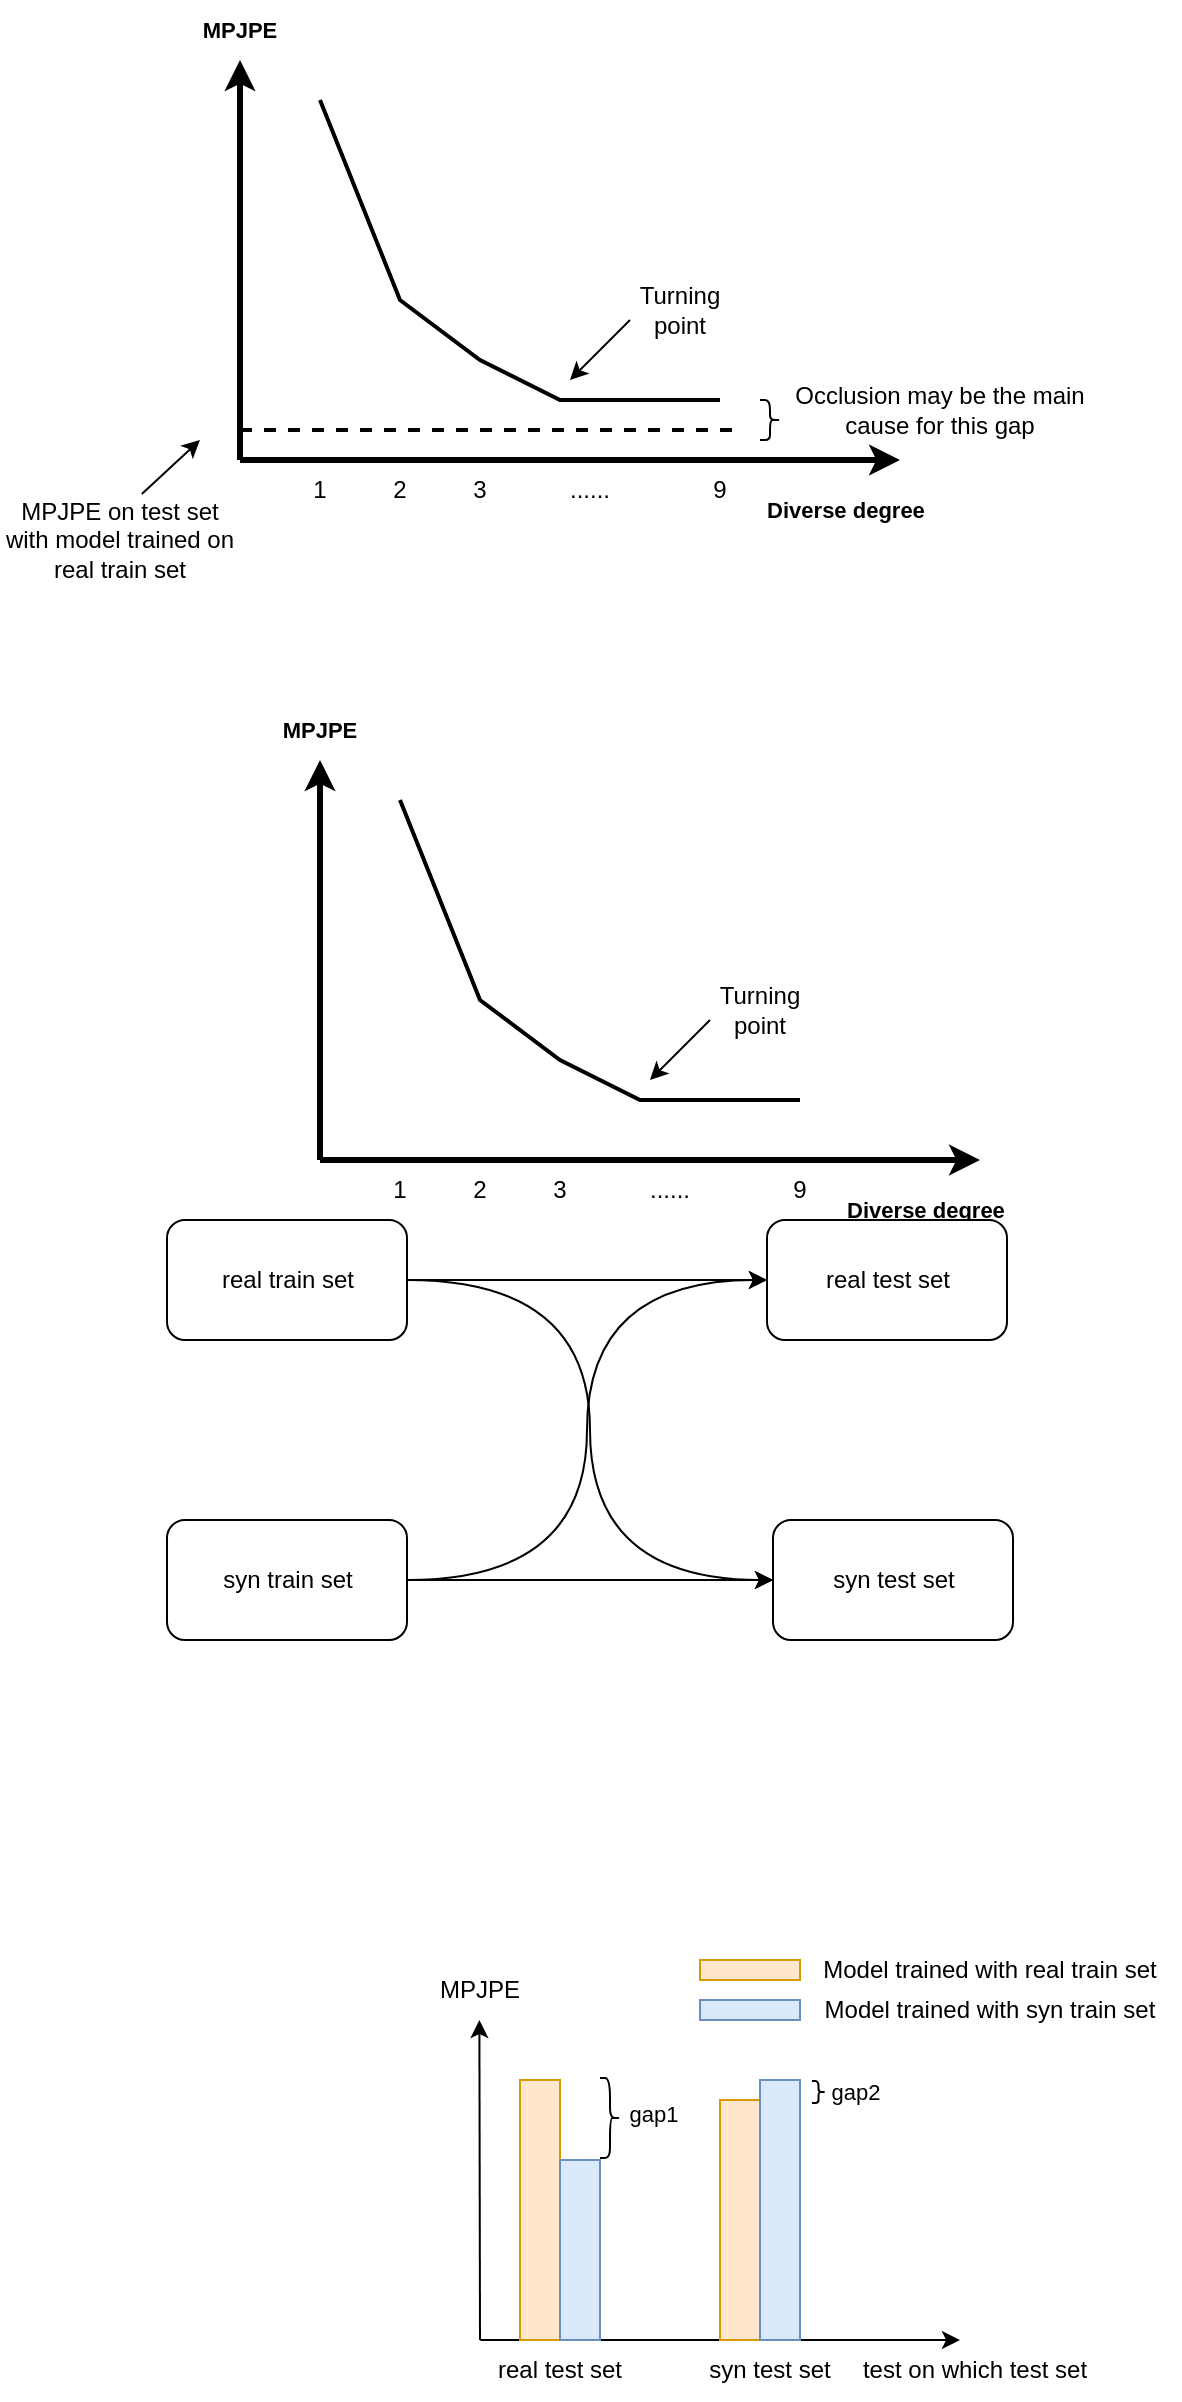 <mxfile version="22.0.4" type="github">
  <diagram name="第 1 页" id="BZ15HrykAjEuu7JF3pu7">
    <mxGraphModel dx="1296" dy="703" grid="1" gridSize="10" guides="1" tooltips="1" connect="1" arrows="1" fold="1" page="1" pageScale="1" pageWidth="827" pageHeight="1169" math="0" shadow="0">
      <root>
        <mxCell id="0" />
        <mxCell id="1" parent="0" />
        <mxCell id="IbeqkmLSxnjWZuMZQOvI-1" value="" style="endArrow=classic;html=1;rounded=0;strokeWidth=3;" edge="1" parent="1">
          <mxGeometry width="50" height="50" relative="1" as="geometry">
            <mxPoint x="160" y="320" as="sourcePoint" />
            <mxPoint x="160" y="120" as="targetPoint" />
          </mxGeometry>
        </mxCell>
        <mxCell id="IbeqkmLSxnjWZuMZQOvI-2" value="" style="endArrow=classic;html=1;rounded=0;strokeWidth=3;" edge="1" parent="1">
          <mxGeometry width="50" height="50" relative="1" as="geometry">
            <mxPoint x="160" y="320" as="sourcePoint" />
            <mxPoint x="490" y="320" as="targetPoint" />
          </mxGeometry>
        </mxCell>
        <mxCell id="IbeqkmLSxnjWZuMZQOvI-3" value="&lt;font style=&quot;font-size: 11px;&quot;&gt;&lt;b&gt;MPJPE&lt;/b&gt;&lt;/font&gt;" style="text;html=1;strokeColor=none;fillColor=none;align=center;verticalAlign=middle;whiteSpace=wrap;rounded=0;" vertex="1" parent="1">
          <mxGeometry x="130" y="90" width="60" height="30" as="geometry" />
        </mxCell>
        <mxCell id="IbeqkmLSxnjWZuMZQOvI-4" value="&lt;span style=&quot;font-size: 11px;&quot;&gt;&lt;b&gt;Diverse degree&lt;/b&gt;&lt;/span&gt;" style="text;html=1;strokeColor=none;fillColor=none;align=center;verticalAlign=middle;whiteSpace=wrap;rounded=0;" vertex="1" parent="1">
          <mxGeometry x="413" y="330" width="100" height="30" as="geometry" />
        </mxCell>
        <mxCell id="IbeqkmLSxnjWZuMZQOvI-5" value="" style="endArrow=none;html=1;rounded=0;strokeWidth=2;" edge="1" parent="1">
          <mxGeometry width="50" height="50" relative="1" as="geometry">
            <mxPoint x="400" y="290" as="sourcePoint" />
            <mxPoint x="200" y="140" as="targetPoint" />
            <Array as="points">
              <mxPoint x="320" y="290" />
              <mxPoint x="280" y="270" />
              <mxPoint x="240" y="240" />
            </Array>
          </mxGeometry>
        </mxCell>
        <mxCell id="IbeqkmLSxnjWZuMZQOvI-9" value="1" style="text;html=1;strokeColor=none;fillColor=none;align=center;verticalAlign=middle;whiteSpace=wrap;rounded=0;" vertex="1" parent="1">
          <mxGeometry x="190" y="320" width="20" height="30" as="geometry" />
        </mxCell>
        <mxCell id="IbeqkmLSxnjWZuMZQOvI-10" value="2" style="text;html=1;strokeColor=none;fillColor=none;align=center;verticalAlign=middle;whiteSpace=wrap;rounded=0;" vertex="1" parent="1">
          <mxGeometry x="230" y="320" width="20" height="30" as="geometry" />
        </mxCell>
        <mxCell id="IbeqkmLSxnjWZuMZQOvI-11" value="3" style="text;html=1;strokeColor=none;fillColor=none;align=center;verticalAlign=middle;whiteSpace=wrap;rounded=0;" vertex="1" parent="1">
          <mxGeometry x="270" y="320" width="20" height="30" as="geometry" />
        </mxCell>
        <mxCell id="IbeqkmLSxnjWZuMZQOvI-13" value="......" style="text;html=1;strokeColor=none;fillColor=none;align=center;verticalAlign=middle;whiteSpace=wrap;rounded=0;" vertex="1" parent="1">
          <mxGeometry x="320" y="320" width="30" height="30" as="geometry" />
        </mxCell>
        <mxCell id="IbeqkmLSxnjWZuMZQOvI-14" value="9" style="text;html=1;strokeColor=none;fillColor=none;align=center;verticalAlign=middle;whiteSpace=wrap;rounded=0;" vertex="1" parent="1">
          <mxGeometry x="390" y="320" width="20" height="30" as="geometry" />
        </mxCell>
        <mxCell id="IbeqkmLSxnjWZuMZQOvI-15" value="" style="endArrow=classic;html=1;rounded=0;" edge="1" parent="1">
          <mxGeometry width="50" height="50" relative="1" as="geometry">
            <mxPoint x="355" y="250" as="sourcePoint" />
            <mxPoint x="325" y="280" as="targetPoint" />
          </mxGeometry>
        </mxCell>
        <mxCell id="IbeqkmLSxnjWZuMZQOvI-16" value="Turning point" style="text;html=1;strokeColor=none;fillColor=none;align=center;verticalAlign=middle;whiteSpace=wrap;rounded=0;" vertex="1" parent="1">
          <mxGeometry x="350" y="230" width="60" height="30" as="geometry" />
        </mxCell>
        <mxCell id="IbeqkmLSxnjWZuMZQOvI-17" value="" style="endArrow=none;dashed=1;html=1;rounded=0;strokeWidth=2;" edge="1" parent="1">
          <mxGeometry width="50" height="50" relative="1" as="geometry">
            <mxPoint x="160" y="305" as="sourcePoint" />
            <mxPoint x="410" y="305" as="targetPoint" />
          </mxGeometry>
        </mxCell>
        <mxCell id="IbeqkmLSxnjWZuMZQOvI-18" value="" style="endArrow=classic;html=1;rounded=0;exitX=0.591;exitY=-0.075;exitDx=0;exitDy=0;exitPerimeter=0;" edge="1" parent="1" source="IbeqkmLSxnjWZuMZQOvI-19">
          <mxGeometry width="50" height="50" relative="1" as="geometry">
            <mxPoint x="110" y="330" as="sourcePoint" />
            <mxPoint x="140" y="310" as="targetPoint" />
          </mxGeometry>
        </mxCell>
        <mxCell id="IbeqkmLSxnjWZuMZQOvI-19" value="MPJPE on test set with model trained on real train set" style="text;html=1;strokeColor=none;fillColor=none;align=center;verticalAlign=middle;whiteSpace=wrap;rounded=0;" vertex="1" parent="1">
          <mxGeometry x="40" y="340" width="120" height="40" as="geometry" />
        </mxCell>
        <mxCell id="IbeqkmLSxnjWZuMZQOvI-21" value="" style="shape=curlyBracket;whiteSpace=wrap;html=1;rounded=1;flipH=1;labelPosition=right;verticalLabelPosition=middle;align=left;verticalAlign=middle;" vertex="1" parent="1">
          <mxGeometry x="420" y="290" width="10" height="20" as="geometry" />
        </mxCell>
        <mxCell id="IbeqkmLSxnjWZuMZQOvI-22" value="Occlusion may be the main cause for this gap" style="text;html=1;strokeColor=none;fillColor=none;align=center;verticalAlign=middle;whiteSpace=wrap;rounded=0;" vertex="1" parent="1">
          <mxGeometry x="430" y="280" width="160" height="30" as="geometry" />
        </mxCell>
        <mxCell id="IbeqkmLSxnjWZuMZQOvI-23" value="" style="endArrow=classic;html=1;rounded=0;strokeWidth=3;" edge="1" parent="1">
          <mxGeometry width="50" height="50" relative="1" as="geometry">
            <mxPoint x="200" y="670" as="sourcePoint" />
            <mxPoint x="200" y="470" as="targetPoint" />
          </mxGeometry>
        </mxCell>
        <mxCell id="IbeqkmLSxnjWZuMZQOvI-24" value="" style="endArrow=classic;html=1;rounded=0;strokeWidth=3;" edge="1" parent="1">
          <mxGeometry width="50" height="50" relative="1" as="geometry">
            <mxPoint x="200" y="670" as="sourcePoint" />
            <mxPoint x="530" y="670" as="targetPoint" />
          </mxGeometry>
        </mxCell>
        <mxCell id="IbeqkmLSxnjWZuMZQOvI-25" value="&lt;font style=&quot;font-size: 11px;&quot;&gt;&lt;b&gt;MPJPE&lt;/b&gt;&lt;/font&gt;" style="text;html=1;strokeColor=none;fillColor=none;align=center;verticalAlign=middle;whiteSpace=wrap;rounded=0;" vertex="1" parent="1">
          <mxGeometry x="170" y="440" width="60" height="30" as="geometry" />
        </mxCell>
        <mxCell id="IbeqkmLSxnjWZuMZQOvI-26" value="&lt;span style=&quot;font-size: 11px;&quot;&gt;&lt;b&gt;Diverse degree&lt;/b&gt;&lt;/span&gt;" style="text;html=1;strokeColor=none;fillColor=none;align=center;verticalAlign=middle;whiteSpace=wrap;rounded=0;" vertex="1" parent="1">
          <mxGeometry x="453" y="680" width="100" height="30" as="geometry" />
        </mxCell>
        <mxCell id="IbeqkmLSxnjWZuMZQOvI-27" value="" style="endArrow=none;html=1;rounded=0;strokeWidth=2;" edge="1" parent="1">
          <mxGeometry width="50" height="50" relative="1" as="geometry">
            <mxPoint x="440" y="640" as="sourcePoint" />
            <mxPoint x="240" y="490" as="targetPoint" />
            <Array as="points">
              <mxPoint x="360" y="640" />
              <mxPoint x="320" y="620" />
              <mxPoint x="280" y="590" />
            </Array>
          </mxGeometry>
        </mxCell>
        <mxCell id="IbeqkmLSxnjWZuMZQOvI-28" value="1" style="text;html=1;strokeColor=none;fillColor=none;align=center;verticalAlign=middle;whiteSpace=wrap;rounded=0;" vertex="1" parent="1">
          <mxGeometry x="230" y="670" width="20" height="30" as="geometry" />
        </mxCell>
        <mxCell id="IbeqkmLSxnjWZuMZQOvI-29" value="2" style="text;html=1;strokeColor=none;fillColor=none;align=center;verticalAlign=middle;whiteSpace=wrap;rounded=0;" vertex="1" parent="1">
          <mxGeometry x="270" y="670" width="20" height="30" as="geometry" />
        </mxCell>
        <mxCell id="IbeqkmLSxnjWZuMZQOvI-30" value="3" style="text;html=1;strokeColor=none;fillColor=none;align=center;verticalAlign=middle;whiteSpace=wrap;rounded=0;" vertex="1" parent="1">
          <mxGeometry x="310" y="670" width="20" height="30" as="geometry" />
        </mxCell>
        <mxCell id="IbeqkmLSxnjWZuMZQOvI-31" value="......" style="text;html=1;strokeColor=none;fillColor=none;align=center;verticalAlign=middle;whiteSpace=wrap;rounded=0;" vertex="1" parent="1">
          <mxGeometry x="360" y="670" width="30" height="30" as="geometry" />
        </mxCell>
        <mxCell id="IbeqkmLSxnjWZuMZQOvI-32" value="9" style="text;html=1;strokeColor=none;fillColor=none;align=center;verticalAlign=middle;whiteSpace=wrap;rounded=0;" vertex="1" parent="1">
          <mxGeometry x="430" y="670" width="20" height="30" as="geometry" />
        </mxCell>
        <mxCell id="IbeqkmLSxnjWZuMZQOvI-33" value="" style="endArrow=classic;html=1;rounded=0;" edge="1" parent="1">
          <mxGeometry width="50" height="50" relative="1" as="geometry">
            <mxPoint x="395" y="600" as="sourcePoint" />
            <mxPoint x="365" y="630" as="targetPoint" />
          </mxGeometry>
        </mxCell>
        <mxCell id="IbeqkmLSxnjWZuMZQOvI-34" value="Turning point" style="text;html=1;strokeColor=none;fillColor=none;align=center;verticalAlign=middle;whiteSpace=wrap;rounded=0;" vertex="1" parent="1">
          <mxGeometry x="390" y="580" width="60" height="30" as="geometry" />
        </mxCell>
        <mxCell id="IbeqkmLSxnjWZuMZQOvI-45" style="edgeStyle=orthogonalEdgeStyle;rounded=0;orthogonalLoop=1;jettySize=auto;html=1;" edge="1" parent="1" source="IbeqkmLSxnjWZuMZQOvI-40" target="IbeqkmLSxnjWZuMZQOvI-42">
          <mxGeometry relative="1" as="geometry" />
        </mxCell>
        <mxCell id="IbeqkmLSxnjWZuMZQOvI-46" style="edgeStyle=orthogonalEdgeStyle;rounded=0;orthogonalLoop=1;jettySize=auto;html=1;exitX=1;exitY=0.5;exitDx=0;exitDy=0;entryX=0;entryY=0.5;entryDx=0;entryDy=0;curved=1;" edge="1" parent="1" source="IbeqkmLSxnjWZuMZQOvI-40" target="IbeqkmLSxnjWZuMZQOvI-43">
          <mxGeometry relative="1" as="geometry" />
        </mxCell>
        <mxCell id="IbeqkmLSxnjWZuMZQOvI-40" value="real train set" style="rounded=1;whiteSpace=wrap;html=1;" vertex="1" parent="1">
          <mxGeometry x="123.5" y="700" width="120" height="60" as="geometry" />
        </mxCell>
        <mxCell id="IbeqkmLSxnjWZuMZQOvI-44" style="edgeStyle=orthogonalEdgeStyle;rounded=0;orthogonalLoop=1;jettySize=auto;html=1;entryX=0;entryY=0.5;entryDx=0;entryDy=0;curved=1;" edge="1" parent="1" source="IbeqkmLSxnjWZuMZQOvI-41" target="IbeqkmLSxnjWZuMZQOvI-42">
          <mxGeometry relative="1" as="geometry" />
        </mxCell>
        <mxCell id="IbeqkmLSxnjWZuMZQOvI-47" style="edgeStyle=orthogonalEdgeStyle;rounded=0;orthogonalLoop=1;jettySize=auto;html=1;" edge="1" parent="1" source="IbeqkmLSxnjWZuMZQOvI-41" target="IbeqkmLSxnjWZuMZQOvI-43">
          <mxGeometry relative="1" as="geometry" />
        </mxCell>
        <mxCell id="IbeqkmLSxnjWZuMZQOvI-41" value="syn train set" style="rounded=1;whiteSpace=wrap;html=1;" vertex="1" parent="1">
          <mxGeometry x="123.5" y="850" width="120" height="60" as="geometry" />
        </mxCell>
        <mxCell id="IbeqkmLSxnjWZuMZQOvI-42" value="real test set" style="rounded=1;whiteSpace=wrap;html=1;" vertex="1" parent="1">
          <mxGeometry x="423.5" y="700" width="120" height="60" as="geometry" />
        </mxCell>
        <mxCell id="IbeqkmLSxnjWZuMZQOvI-43" value="syn test set" style="rounded=1;whiteSpace=wrap;html=1;" vertex="1" parent="1">
          <mxGeometry x="426.5" y="850" width="120" height="60" as="geometry" />
        </mxCell>
        <mxCell id="IbeqkmLSxnjWZuMZQOvI-48" value="" style="endArrow=classic;html=1;rounded=0;" edge="1" parent="1">
          <mxGeometry width="50" height="50" relative="1" as="geometry">
            <mxPoint x="280" y="1260" as="sourcePoint" />
            <mxPoint x="279.69" y="1100" as="targetPoint" />
          </mxGeometry>
        </mxCell>
        <mxCell id="IbeqkmLSxnjWZuMZQOvI-49" value="" style="endArrow=classic;html=1;rounded=0;" edge="1" parent="1">
          <mxGeometry width="50" height="50" relative="1" as="geometry">
            <mxPoint x="280.16" y="1260" as="sourcePoint" />
            <mxPoint x="520" y="1260" as="targetPoint" />
          </mxGeometry>
        </mxCell>
        <mxCell id="IbeqkmLSxnjWZuMZQOvI-50" value="" style="rounded=0;whiteSpace=wrap;html=1;fillColor=#ffe6cc;strokeColor=#d79b00;" vertex="1" parent="1">
          <mxGeometry x="300" y="1130" width="20" height="130" as="geometry" />
        </mxCell>
        <mxCell id="IbeqkmLSxnjWZuMZQOvI-52" value="MPJPE" style="text;html=1;strokeColor=none;fillColor=none;align=center;verticalAlign=middle;whiteSpace=wrap;rounded=0;" vertex="1" parent="1">
          <mxGeometry x="250" y="1070" width="60" height="30" as="geometry" />
        </mxCell>
        <mxCell id="IbeqkmLSxnjWZuMZQOvI-53" value="" style="rounded=0;whiteSpace=wrap;html=1;fillColor=#dae8fc;strokeColor=#6c8ebf;" vertex="1" parent="1">
          <mxGeometry x="320" y="1170" width="20" height="90" as="geometry" />
        </mxCell>
        <mxCell id="IbeqkmLSxnjWZuMZQOvI-54" value="" style="rounded=0;whiteSpace=wrap;html=1;fillColor=#ffe6cc;strokeColor=#d79b00;" vertex="1" parent="1">
          <mxGeometry x="400" y="1140" width="20" height="120" as="geometry" />
        </mxCell>
        <mxCell id="IbeqkmLSxnjWZuMZQOvI-55" value="" style="rounded=0;whiteSpace=wrap;html=1;fillColor=#dae8fc;strokeColor=#6c8ebf;" vertex="1" parent="1">
          <mxGeometry x="420" y="1130" width="20" height="130" as="geometry" />
        </mxCell>
        <mxCell id="IbeqkmLSxnjWZuMZQOvI-56" value="real test set" style="text;html=1;strokeColor=none;fillColor=none;align=center;verticalAlign=middle;whiteSpace=wrap;rounded=0;" vertex="1" parent="1">
          <mxGeometry x="275" y="1260" width="90" height="30" as="geometry" />
        </mxCell>
        <mxCell id="IbeqkmLSxnjWZuMZQOvI-57" value="syn test set" style="text;html=1;strokeColor=none;fillColor=none;align=center;verticalAlign=middle;whiteSpace=wrap;rounded=0;" vertex="1" parent="1">
          <mxGeometry x="380" y="1260" width="90" height="30" as="geometry" />
        </mxCell>
        <mxCell id="IbeqkmLSxnjWZuMZQOvI-58" value="" style="rounded=0;whiteSpace=wrap;html=1;fillColor=#ffe6cc;strokeColor=#d79b00;" vertex="1" parent="1">
          <mxGeometry x="390" y="1070" width="50" height="10" as="geometry" />
        </mxCell>
        <mxCell id="IbeqkmLSxnjWZuMZQOvI-59" value="" style="rounded=0;whiteSpace=wrap;html=1;fillColor=#dae8fc;strokeColor=#6c8ebf;" vertex="1" parent="1">
          <mxGeometry x="390" y="1090" width="50" height="10" as="geometry" />
        </mxCell>
        <mxCell id="IbeqkmLSxnjWZuMZQOvI-60" value="test on which test set" style="text;html=1;strokeColor=none;fillColor=none;align=center;verticalAlign=middle;whiteSpace=wrap;rounded=0;" vertex="1" parent="1">
          <mxGeometry x="463.5" y="1260" width="126.5" height="30" as="geometry" />
        </mxCell>
        <mxCell id="IbeqkmLSxnjWZuMZQOvI-61" value="Model trained with real train set" style="text;html=1;strokeColor=none;fillColor=none;align=center;verticalAlign=middle;whiteSpace=wrap;rounded=0;" vertex="1" parent="1">
          <mxGeometry x="440" y="1060" width="190" height="30" as="geometry" />
        </mxCell>
        <mxCell id="IbeqkmLSxnjWZuMZQOvI-62" value="Model trained with syn train set" style="text;html=1;strokeColor=none;fillColor=none;align=center;verticalAlign=middle;whiteSpace=wrap;rounded=0;" vertex="1" parent="1">
          <mxGeometry x="440" y="1080" width="190" height="30" as="geometry" />
        </mxCell>
        <mxCell id="IbeqkmLSxnjWZuMZQOvI-63" value="" style="shape=curlyBracket;whiteSpace=wrap;html=1;rounded=1;flipH=1;labelPosition=right;verticalLabelPosition=middle;align=left;verticalAlign=middle;size=0.5;" vertex="1" parent="1">
          <mxGeometry x="340" y="1129" width="10" height="40" as="geometry" />
        </mxCell>
        <mxCell id="IbeqkmLSxnjWZuMZQOvI-66" value="&lt;font style=&quot;font-size: 11px;&quot;&gt;gap1&lt;/font&gt;" style="text;html=1;strokeColor=none;fillColor=none;align=center;verticalAlign=middle;whiteSpace=wrap;rounded=0;fontSize=10;" vertex="1" parent="1">
          <mxGeometry x="352" y="1137" width="30" height="20" as="geometry" />
        </mxCell>
        <mxCell id="IbeqkmLSxnjWZuMZQOvI-67" value="" style="shape=curlyBracket;whiteSpace=wrap;html=1;rounded=1;flipH=1;labelPosition=right;verticalLabelPosition=middle;align=left;verticalAlign=middle;size=0.5;" vertex="1" parent="1">
          <mxGeometry x="446" y="1130.5" width="6.5" height="11" as="geometry" />
        </mxCell>
        <mxCell id="IbeqkmLSxnjWZuMZQOvI-68" value="&lt;font style=&quot;font-size: 11px;&quot;&gt;gap2&lt;/font&gt;" style="text;html=1;strokeColor=none;fillColor=none;align=center;verticalAlign=middle;whiteSpace=wrap;rounded=0;fontSize=10;" vertex="1" parent="1">
          <mxGeometry x="452.5" y="1126" width="30" height="20" as="geometry" />
        </mxCell>
      </root>
    </mxGraphModel>
  </diagram>
</mxfile>
